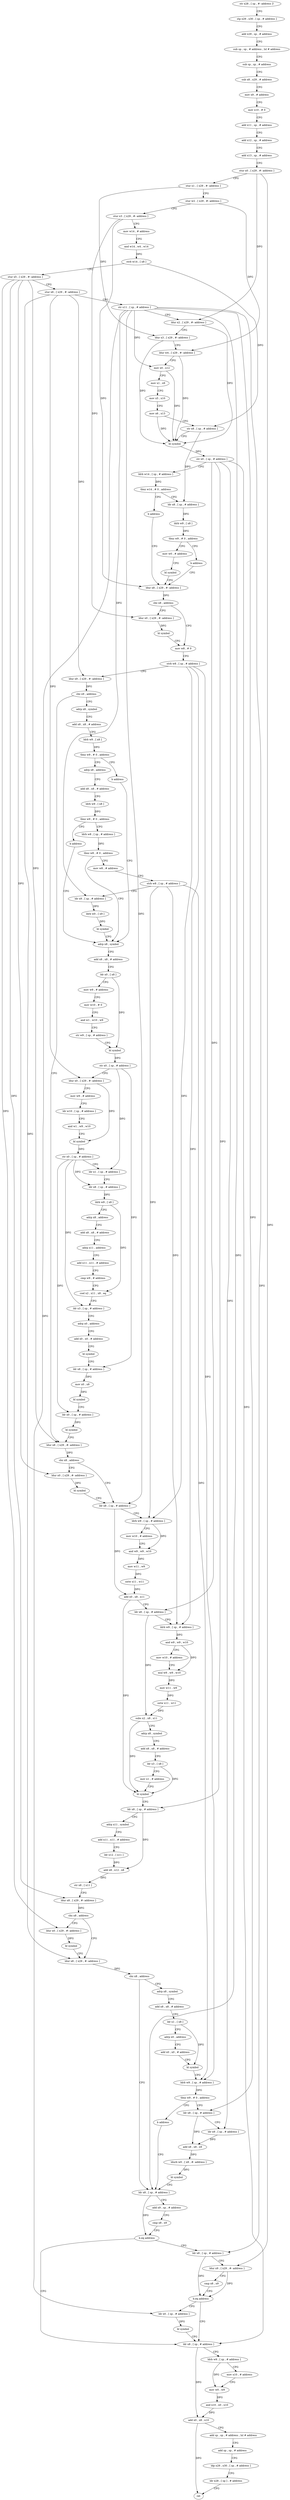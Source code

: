 digraph "func" {
"4230404" [label = "str x28 , [ sp , #- address ]!" ]
"4230408" [label = "stp x29 , x30 , [ sp , # address ]" ]
"4230412" [label = "add x29 , sp , # address" ]
"4230416" [label = "sub sp , sp , # address , lsl # address" ]
"4230420" [label = "sub sp , sp , # address" ]
"4230424" [label = "sub x8 , x29 , # address" ]
"4230428" [label = "mov x9 , # address" ]
"4230432" [label = "mov x10 , # 0" ]
"4230436" [label = "add x11 , sp , # address" ]
"4230440" [label = "add x12 , sp , # address" ]
"4230444" [label = "add x13 , sp , # address" ]
"4230448" [label = "stur x0 , [ x29 , #- address ]" ]
"4230452" [label = "stur x1 , [ x29 , #- address ]" ]
"4230456" [label = "stur w2 , [ x29 , #- address ]" ]
"4230460" [label = "stur x3 , [ x29 , #- address ]" ]
"4230464" [label = "mov w14 , # address" ]
"4230468" [label = "and w14 , w4 , w14" ]
"4230472" [label = "strb w14 , [ x8 ]" ]
"4230476" [label = "stur x5 , [ x29 , #- address ]" ]
"4230480" [label = "stur x6 , [ x29 , #- address ]" ]
"4230484" [label = "str x11 , [ sp , # address ]" ]
"4230488" [label = "ldur x2 , [ x29 , #- address ]" ]
"4230492" [label = "ldur x3 , [ x29 , #- address ]" ]
"4230496" [label = "ldur w4 , [ x29 , #- address ]" ]
"4230500" [label = "mov x0 , x12" ]
"4230504" [label = "mov x1 , x9" ]
"4230508" [label = "mov x5 , x10" ]
"4230512" [label = "mov x6 , x13" ]
"4230516" [label = "str x8 , [ sp , # address ]" ]
"4230520" [label = "bl symbol" ]
"4230524" [label = "str x0 , [ sp , # address ]" ]
"4230528" [label = "ldrb w14 , [ sp , # address ]" ]
"4230532" [label = "tbnz w14 , # 0 , address" ]
"4230540" [label = "ldr x8 , [ sp , # address ]" ]
"4230536" [label = "b address" ]
"4230544" [label = "ldrb w9 , [ x8 ]" ]
"4230548" [label = "tbnz w9 , # 0 , address" ]
"4230556" [label = "mov w0 , # address" ]
"4230552" [label = "b address" ]
"4230564" [label = "ldur x8 , [ x29 , #- address ]" ]
"4230560" [label = "bl symbol" ]
"4230568" [label = "cbz x8 , address" ]
"4230580" [label = "mov w8 , # 0" ]
"4230572" [label = "ldur x0 , [ x29 , #- address ]" ]
"4230584" [label = "strb w8 , [ sp , # address ]" ]
"4230588" [label = "ldur x9 , [ x29 , #- address ]" ]
"4230592" [label = "cbz x9 , address" ]
"4230796" [label = "ldur x8 , [ x29 , #- address ]" ]
"4230596" [label = "adrp x8 , symbol" ]
"4230576" [label = "bl symbol" ]
"4230800" [label = "cbz x8 , address" ]
"4230812" [label = "ldr x8 , [ sp , # address ]" ]
"4230804" [label = "ldur x0 , [ x29 , #- address ]" ]
"4230600" [label = "add x8 , x8 , # address" ]
"4230604" [label = "ldrb w9 , [ x8 ]" ]
"4230608" [label = "tbnz w9 , # 0 , address" ]
"4230616" [label = "adrp x8 , address" ]
"4230612" [label = "b address" ]
"4230816" [label = "ldrb w9 , [ sp , # address ]" ]
"4230820" [label = "mov w10 , # address" ]
"4230824" [label = "and w9 , w9 , w10" ]
"4230828" [label = "mov w11 , w9" ]
"4230832" [label = "sxtw x11 , w11" ]
"4230836" [label = "add x0 , x8 , x11" ]
"4230840" [label = "ldr x8 , [ sp , # address ]" ]
"4230844" [label = "ldrb w9 , [ sp , # address ]" ]
"4230848" [label = "and w9 , w9 , w10" ]
"4230852" [label = "mov w10 , # address" ]
"4230856" [label = "mul w9 , w9 , w10" ]
"4230860" [label = "mov w11 , w9" ]
"4230864" [label = "sxtw x11 , w11" ]
"4230868" [label = "subs x2 , x8 , x11" ]
"4230872" [label = "adrp x8 , symbol" ]
"4230876" [label = "add x8 , x8 , # address" ]
"4230880" [label = "ldr x3 , [ x8 ]" ]
"4230884" [label = "mov x1 , # address" ]
"4230888" [label = "bl symbol" ]
"4230892" [label = "ldr x8 , [ sp , # address ]" ]
"4230896" [label = "adrp x11 , symbol" ]
"4230900" [label = "add x11 , x11 , # address" ]
"4230904" [label = "ldr x12 , [ x11 ]" ]
"4230908" [label = "add x8 , x12 , x8" ]
"4230912" [label = "str x8 , [ x11 ]" ]
"4230916" [label = "ldur x8 , [ x29 , #- address ]" ]
"4230920" [label = "cbz x8 , address" ]
"4230932" [label = "ldur x8 , [ x29 , #- address ]" ]
"4230924" [label = "ldur x0 , [ x29 , #- address ]" ]
"4230808" [label = "bl symbol" ]
"4230620" [label = "add x8 , x8 , # address" ]
"4230624" [label = "ldrb w9 , [ x8 ]" ]
"4230628" [label = "tbnz w9 , # 0 , address" ]
"4230636" [label = "ldrb w8 , [ sp , # address ]" ]
"4230632" [label = "b address" ]
"4230664" [label = "adrp x8 , symbol" ]
"4230936" [label = "cbz x8 , address" ]
"4230996" [label = "ldr x8 , [ sp , # address ]" ]
"4230940" [label = "adrp x8 , symbol" ]
"4230928" [label = "bl symbol" ]
"4230640" [label = "tbnz w8 , # 0 , address" ]
"4230644" [label = "mov w8 , # address" ]
"4230668" [label = "add x8 , x8 , # address" ]
"4230672" [label = "ldr x0 , [ x8 ]" ]
"4230676" [label = "mov w9 , # address" ]
"4230680" [label = "mov w10 , # 0" ]
"4230684" [label = "and w1 , w10 , w9" ]
"4230688" [label = "str w9 , [ sp , # address ]" ]
"4230692" [label = "bl symbol" ]
"4230696" [label = "str x0 , [ sp , # address ]" ]
"4230700" [label = "ldur x0 , [ x29 , #- address ]" ]
"4230704" [label = "mov w9 , # address" ]
"4230708" [label = "ldr w10 , [ sp , # address ]" ]
"4230712" [label = "and w1 , w9 , w10" ]
"4230716" [label = "bl symbol" ]
"4230720" [label = "str x0 , [ sp , # address ]" ]
"4230724" [label = "ldr x1 , [ sp , # address ]" ]
"4230728" [label = "ldr x8 , [ sp , # address ]" ]
"4230732" [label = "ldrb w9 , [ x8 ]" ]
"4230736" [label = "adrp x8 , address" ]
"4230740" [label = "add x8 , x8 , # address" ]
"4230744" [label = "adrp x11 , address" ]
"4230748" [label = "add x11 , x11 , # address" ]
"4230752" [label = "cmp w9 , # address" ]
"4230756" [label = "csel x2 , x11 , x8 , eq" ]
"4230760" [label = "ldr x3 , [ sp , # address ]" ]
"4230764" [label = "adrp x0 , address" ]
"4230768" [label = "add x0 , x0 , # address" ]
"4230772" [label = "bl symbol" ]
"4230776" [label = "ldr x8 , [ sp , # address ]" ]
"4230780" [label = "mov x0 , x8" ]
"4230784" [label = "bl symbol" ]
"4230788" [label = "ldr x0 , [ sp , # address ]" ]
"4230792" [label = "bl symbol" ]
"4231000" [label = "add x9 , sp , # address" ]
"4231004" [label = "cmp x8 , x9" ]
"4231008" [label = "b.eq address" ]
"4231036" [label = "ldr x8 , [ sp , # address ]" ]
"4231012" [label = "ldr x8 , [ sp , # address ]" ]
"4230944" [label = "add x8 , x8 , # address" ]
"4230948" [label = "ldr x1 , [ x8 ]" ]
"4230952" [label = "adrp x0 , address" ]
"4230956" [label = "add x0 , x0 , # address" ]
"4230960" [label = "bl symbol" ]
"4230964" [label = "ldrb w9 , [ sp , # address ]" ]
"4230968" [label = "tbnz w9 , # 0 , address" ]
"4230976" [label = "ldr x8 , [ sp , # address ]" ]
"4230972" [label = "b address" ]
"4230648" [label = "strb w8 , [ sp , # address ]" ]
"4230652" [label = "ldr x9 , [ sp , # address ]" ]
"4230656" [label = "ldrb w0 , [ x9 ]" ]
"4230660" [label = "bl symbol" ]
"4231040" [label = "ldrb w9 , [ sp , # address ]" ]
"4231044" [label = "mov x10 , # address" ]
"4231048" [label = "mov w0 , w9" ]
"4231052" [label = "and x10 , x0 , x10" ]
"4231056" [label = "add x0 , x8 , x10" ]
"4231060" [label = "add sp , sp , # address , lsl # address" ]
"4231064" [label = "add sp , sp , # address" ]
"4231068" [label = "ldp x29 , x30 , [ sp , # address ]" ]
"4231072" [label = "ldr x28 , [ sp ] , # address" ]
"4231076" [label = "ret" ]
"4231016" [label = "ldur x9 , [ x29 , #- address ]" ]
"4231020" [label = "cmp x8 , x9" ]
"4231024" [label = "b.eq address" ]
"4231028" [label = "ldr x0 , [ sp , # address ]" ]
"4230980" [label = "ldr x9 , [ sp , # address ]" ]
"4230984" [label = "add x8 , x8 , x9" ]
"4230988" [label = "ldurb w0 , [ x8 , #- address ]" ]
"4230992" [label = "bl symbol" ]
"4231032" [label = "bl symbol" ]
"4230404" -> "4230408" [ label = "CFG" ]
"4230408" -> "4230412" [ label = "CFG" ]
"4230412" -> "4230416" [ label = "CFG" ]
"4230416" -> "4230420" [ label = "CFG" ]
"4230420" -> "4230424" [ label = "CFG" ]
"4230424" -> "4230428" [ label = "CFG" ]
"4230428" -> "4230432" [ label = "CFG" ]
"4230432" -> "4230436" [ label = "CFG" ]
"4230436" -> "4230440" [ label = "CFG" ]
"4230440" -> "4230444" [ label = "CFG" ]
"4230444" -> "4230448" [ label = "CFG" ]
"4230448" -> "4230452" [ label = "CFG" ]
"4230448" -> "4230488" [ label = "DFG" ]
"4230448" -> "4231016" [ label = "DFG" ]
"4230452" -> "4230456" [ label = "CFG" ]
"4230452" -> "4230492" [ label = "DFG" ]
"4230456" -> "4230460" [ label = "CFG" ]
"4230456" -> "4230496" [ label = "DFG" ]
"4230460" -> "4230464" [ label = "CFG" ]
"4230460" -> "4230564" [ label = "DFG" ]
"4230460" -> "4230572" [ label = "DFG" ]
"4230464" -> "4230468" [ label = "CFG" ]
"4230468" -> "4230472" [ label = "DFG" ]
"4230472" -> "4230476" [ label = "CFG" ]
"4230472" -> "4230516" [ label = "DFG" ]
"4230476" -> "4230480" [ label = "CFG" ]
"4230476" -> "4230796" [ label = "DFG" ]
"4230476" -> "4230916" [ label = "DFG" ]
"4230476" -> "4230804" [ label = "DFG" ]
"4230476" -> "4230924" [ label = "DFG" ]
"4230480" -> "4230484" [ label = "CFG" ]
"4230480" -> "4230588" [ label = "DFG" ]
"4230480" -> "4230932" [ label = "DFG" ]
"4230480" -> "4230700" [ label = "DFG" ]
"4230484" -> "4230488" [ label = "CFG" ]
"4230484" -> "4230812" [ label = "DFG" ]
"4230484" -> "4230996" [ label = "DFG" ]
"4230484" -> "4230652" [ label = "DFG" ]
"4230484" -> "4231012" [ label = "DFG" ]
"4230484" -> "4230976" [ label = "DFG" ]
"4230484" -> "4231028" [ label = "DFG" ]
"4230484" -> "4230500" [ label = "DFG" ]
"4230488" -> "4230492" [ label = "CFG" ]
"4230488" -> "4230520" [ label = "DFG" ]
"4230492" -> "4230496" [ label = "CFG" ]
"4230492" -> "4230520" [ label = "DFG" ]
"4230496" -> "4230500" [ label = "CFG" ]
"4230496" -> "4230520" [ label = "DFG" ]
"4230500" -> "4230504" [ label = "CFG" ]
"4230500" -> "4230520" [ label = "DFG" ]
"4230504" -> "4230508" [ label = "CFG" ]
"4230508" -> "4230512" [ label = "CFG" ]
"4230512" -> "4230516" [ label = "CFG" ]
"4230512" -> "4230520" [ label = "DFG" ]
"4230516" -> "4230520" [ label = "CFG" ]
"4230516" -> "4230540" [ label = "DFG" ]
"4230520" -> "4230524" [ label = "DFG" ]
"4230524" -> "4230528" [ label = "CFG" ]
"4230524" -> "4230840" [ label = "DFG" ]
"4230524" -> "4230892" [ label = "DFG" ]
"4230524" -> "4231036" [ label = "DFG" ]
"4230524" -> "4230980" [ label = "DFG" ]
"4230528" -> "4230532" [ label = "DFG" ]
"4230532" -> "4230540" [ label = "CFG" ]
"4230532" -> "4230536" [ label = "CFG" ]
"4230540" -> "4230544" [ label = "DFG" ]
"4230536" -> "4230564" [ label = "CFG" ]
"4230544" -> "4230548" [ label = "DFG" ]
"4230548" -> "4230556" [ label = "CFG" ]
"4230548" -> "4230552" [ label = "CFG" ]
"4230556" -> "4230560" [ label = "CFG" ]
"4230552" -> "4230564" [ label = "CFG" ]
"4230564" -> "4230568" [ label = "DFG" ]
"4230560" -> "4230564" [ label = "CFG" ]
"4230568" -> "4230580" [ label = "CFG" ]
"4230568" -> "4230572" [ label = "CFG" ]
"4230580" -> "4230584" [ label = "CFG" ]
"4230572" -> "4230576" [ label = "DFG" ]
"4230584" -> "4230588" [ label = "CFG" ]
"4230584" -> "4230816" [ label = "DFG" ]
"4230584" -> "4230844" [ label = "DFG" ]
"4230584" -> "4230964" [ label = "DFG" ]
"4230588" -> "4230592" [ label = "DFG" ]
"4230592" -> "4230796" [ label = "CFG" ]
"4230592" -> "4230596" [ label = "CFG" ]
"4230796" -> "4230800" [ label = "DFG" ]
"4230596" -> "4230600" [ label = "CFG" ]
"4230576" -> "4230580" [ label = "CFG" ]
"4230800" -> "4230812" [ label = "CFG" ]
"4230800" -> "4230804" [ label = "CFG" ]
"4230812" -> "4230816" [ label = "CFG" ]
"4230812" -> "4230836" [ label = "DFG" ]
"4230804" -> "4230808" [ label = "DFG" ]
"4230600" -> "4230604" [ label = "CFG" ]
"4230604" -> "4230608" [ label = "DFG" ]
"4230608" -> "4230616" [ label = "CFG" ]
"4230608" -> "4230612" [ label = "CFG" ]
"4230616" -> "4230620" [ label = "CFG" ]
"4230612" -> "4230664" [ label = "CFG" ]
"4230816" -> "4230820" [ label = "CFG" ]
"4230816" -> "4230824" [ label = "DFG" ]
"4230820" -> "4230824" [ label = "CFG" ]
"4230824" -> "4230828" [ label = "DFG" ]
"4230828" -> "4230832" [ label = "DFG" ]
"4230832" -> "4230836" [ label = "DFG" ]
"4230836" -> "4230840" [ label = "CFG" ]
"4230836" -> "4230888" [ label = "DFG" ]
"4230840" -> "4230844" [ label = "CFG" ]
"4230840" -> "4230868" [ label = "DFG" ]
"4230844" -> "4230848" [ label = "DFG" ]
"4230848" -> "4230852" [ label = "CFG" ]
"4230848" -> "4230856" [ label = "DFG" ]
"4230852" -> "4230856" [ label = "CFG" ]
"4230856" -> "4230860" [ label = "DFG" ]
"4230860" -> "4230864" [ label = "DFG" ]
"4230864" -> "4230868" [ label = "DFG" ]
"4230868" -> "4230872" [ label = "CFG" ]
"4230868" -> "4230888" [ label = "DFG" ]
"4230872" -> "4230876" [ label = "CFG" ]
"4230876" -> "4230880" [ label = "CFG" ]
"4230880" -> "4230884" [ label = "CFG" ]
"4230880" -> "4230888" [ label = "DFG" ]
"4230884" -> "4230888" [ label = "CFG" ]
"4230888" -> "4230892" [ label = "CFG" ]
"4230892" -> "4230896" [ label = "CFG" ]
"4230892" -> "4230908" [ label = "DFG" ]
"4230896" -> "4230900" [ label = "CFG" ]
"4230900" -> "4230904" [ label = "CFG" ]
"4230904" -> "4230908" [ label = "DFG" ]
"4230908" -> "4230912" [ label = "DFG" ]
"4230912" -> "4230916" [ label = "CFG" ]
"4230916" -> "4230920" [ label = "DFG" ]
"4230920" -> "4230932" [ label = "CFG" ]
"4230920" -> "4230924" [ label = "CFG" ]
"4230932" -> "4230936" [ label = "DFG" ]
"4230924" -> "4230928" [ label = "DFG" ]
"4230808" -> "4230812" [ label = "CFG" ]
"4230620" -> "4230624" [ label = "CFG" ]
"4230624" -> "4230628" [ label = "DFG" ]
"4230628" -> "4230636" [ label = "CFG" ]
"4230628" -> "4230632" [ label = "CFG" ]
"4230636" -> "4230640" [ label = "DFG" ]
"4230632" -> "4230664" [ label = "CFG" ]
"4230664" -> "4230668" [ label = "CFG" ]
"4230936" -> "4230996" [ label = "CFG" ]
"4230936" -> "4230940" [ label = "CFG" ]
"4230996" -> "4231000" [ label = "CFG" ]
"4230996" -> "4231008" [ label = "DFG" ]
"4230940" -> "4230944" [ label = "CFG" ]
"4230928" -> "4230932" [ label = "CFG" ]
"4230640" -> "4230664" [ label = "CFG" ]
"4230640" -> "4230644" [ label = "CFG" ]
"4230644" -> "4230648" [ label = "CFG" ]
"4230668" -> "4230672" [ label = "CFG" ]
"4230672" -> "4230676" [ label = "CFG" ]
"4230672" -> "4230692" [ label = "DFG" ]
"4230676" -> "4230680" [ label = "CFG" ]
"4230680" -> "4230684" [ label = "CFG" ]
"4230684" -> "4230688" [ label = "CFG" ]
"4230688" -> "4230692" [ label = "CFG" ]
"4230692" -> "4230696" [ label = "DFG" ]
"4230696" -> "4230700" [ label = "CFG" ]
"4230696" -> "4230724" [ label = "DFG" ]
"4230696" -> "4230776" [ label = "DFG" ]
"4230700" -> "4230704" [ label = "CFG" ]
"4230700" -> "4230716" [ label = "DFG" ]
"4230704" -> "4230708" [ label = "CFG" ]
"4230708" -> "4230712" [ label = "CFG" ]
"4230712" -> "4230716" [ label = "CFG" ]
"4230716" -> "4230720" [ label = "DFG" ]
"4230720" -> "4230724" [ label = "CFG" ]
"4230720" -> "4230728" [ label = "DFG" ]
"4230720" -> "4230760" [ label = "DFG" ]
"4230720" -> "4230788" [ label = "DFG" ]
"4230724" -> "4230728" [ label = "CFG" ]
"4230728" -> "4230732" [ label = "DFG" ]
"4230732" -> "4230736" [ label = "CFG" ]
"4230732" -> "4230756" [ label = "DFG" ]
"4230736" -> "4230740" [ label = "CFG" ]
"4230740" -> "4230744" [ label = "CFG" ]
"4230744" -> "4230748" [ label = "CFG" ]
"4230748" -> "4230752" [ label = "CFG" ]
"4230752" -> "4230756" [ label = "CFG" ]
"4230756" -> "4230760" [ label = "CFG" ]
"4230760" -> "4230764" [ label = "CFG" ]
"4230764" -> "4230768" [ label = "CFG" ]
"4230768" -> "4230772" [ label = "CFG" ]
"4230772" -> "4230776" [ label = "CFG" ]
"4230776" -> "4230780" [ label = "DFG" ]
"4230780" -> "4230784" [ label = "DFG" ]
"4230784" -> "4230788" [ label = "CFG" ]
"4230788" -> "4230792" [ label = "DFG" ]
"4230792" -> "4230796" [ label = "CFG" ]
"4231000" -> "4231004" [ label = "CFG" ]
"4231004" -> "4231008" [ label = "CFG" ]
"4231008" -> "4231036" [ label = "CFG" ]
"4231008" -> "4231012" [ label = "CFG" ]
"4231036" -> "4231040" [ label = "CFG" ]
"4231036" -> "4231056" [ label = "DFG" ]
"4231012" -> "4231016" [ label = "CFG" ]
"4231012" -> "4231024" [ label = "DFG" ]
"4230944" -> "4230948" [ label = "CFG" ]
"4230948" -> "4230952" [ label = "CFG" ]
"4230948" -> "4230960" [ label = "DFG" ]
"4230952" -> "4230956" [ label = "CFG" ]
"4230956" -> "4230960" [ label = "CFG" ]
"4230960" -> "4230964" [ label = "CFG" ]
"4230964" -> "4230968" [ label = "DFG" ]
"4230968" -> "4230976" [ label = "CFG" ]
"4230968" -> "4230972" [ label = "CFG" ]
"4230976" -> "4230980" [ label = "CFG" ]
"4230976" -> "4230984" [ label = "DFG" ]
"4230972" -> "4230996" [ label = "CFG" ]
"4230648" -> "4230652" [ label = "CFG" ]
"4230648" -> "4230816" [ label = "DFG" ]
"4230648" -> "4230844" [ label = "DFG" ]
"4230648" -> "4230964" [ label = "DFG" ]
"4230652" -> "4230656" [ label = "DFG" ]
"4230656" -> "4230660" [ label = "DFG" ]
"4230660" -> "4230664" [ label = "CFG" ]
"4231040" -> "4231044" [ label = "CFG" ]
"4231040" -> "4231048" [ label = "DFG" ]
"4231044" -> "4231048" [ label = "CFG" ]
"4231048" -> "4231052" [ label = "DFG" ]
"4231052" -> "4231056" [ label = "DFG" ]
"4231056" -> "4231060" [ label = "CFG" ]
"4231056" -> "4231076" [ label = "DFG" ]
"4231060" -> "4231064" [ label = "CFG" ]
"4231064" -> "4231068" [ label = "CFG" ]
"4231068" -> "4231072" [ label = "CFG" ]
"4231072" -> "4231076" [ label = "CFG" ]
"4231016" -> "4231020" [ label = "CFG" ]
"4231016" -> "4231024" [ label = "DFG" ]
"4231020" -> "4231024" [ label = "CFG" ]
"4231024" -> "4231036" [ label = "CFG" ]
"4231024" -> "4231028" [ label = "CFG" ]
"4231028" -> "4231032" [ label = "DFG" ]
"4230980" -> "4230984" [ label = "DFG" ]
"4230984" -> "4230988" [ label = "DFG" ]
"4230988" -> "4230992" [ label = "DFG" ]
"4230992" -> "4230996" [ label = "CFG" ]
"4231032" -> "4231036" [ label = "CFG" ]
}
